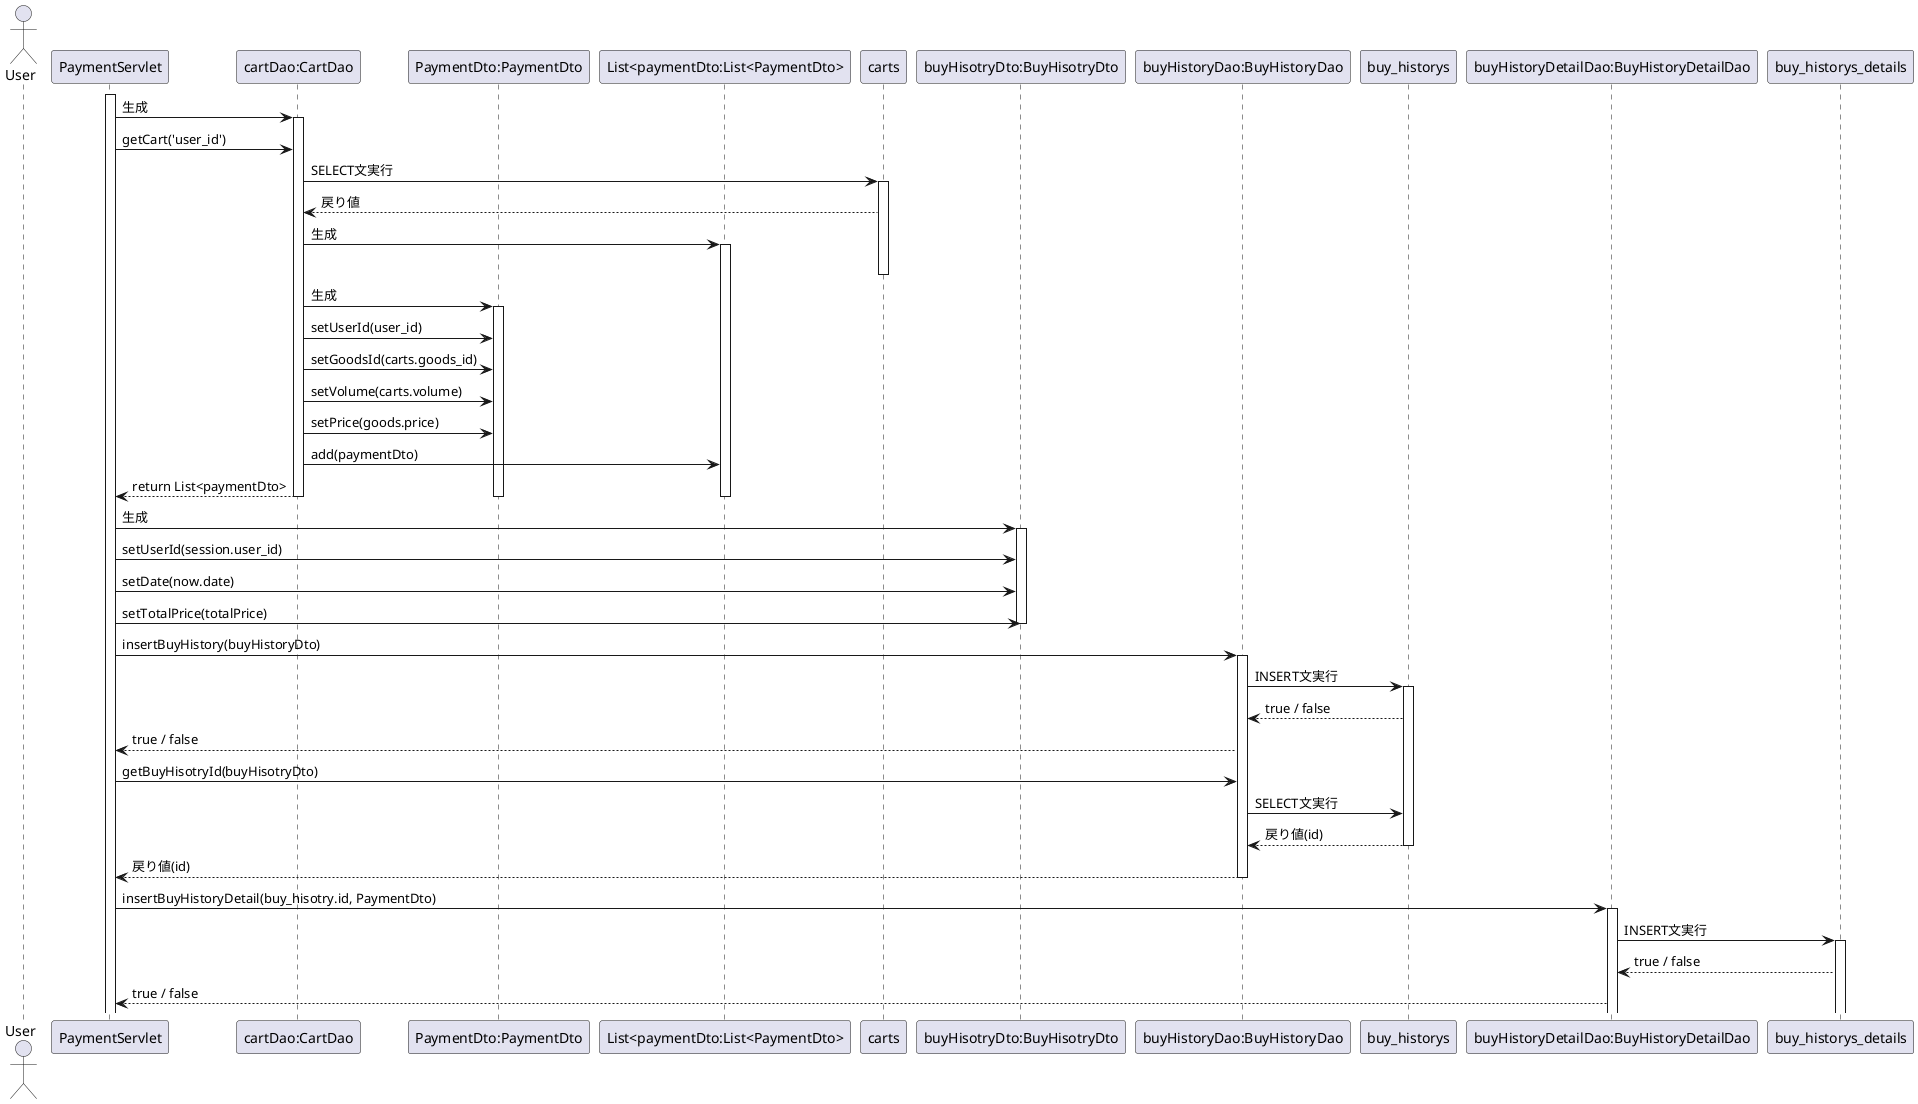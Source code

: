 @startuml
actor User
participant "PaymentServlet" as A
participant "cartDao:CartDao" as B
participant "PaymentDto:PaymentDto" as G
participant "List<paymentDto:List<PaymentDto>" as H
participant "carts" as C
participant "buyHisotryDto:BuyHisotryDto" as J
participant "buyHistoryDao:BuyHistoryDao" as I
participant "buy_historys" as D
participant "buyHistoryDetailDao:BuyHistoryDetailDao" as E
participant "buy_historys_details" as K
activate A
A -> B: 生成
activate B
A -> B: getCart('user_id')
B -> C: SELECT文実行
activate C
C --> B: 戻り値
B -> H:生成
activate H
deactivate C
B -> G: 生成
activate G
B -> G: setUserId(user_id)
B -> G: setGoodsId(carts.goods_id)
B -> G: setVolume(carts.volume)
B -> G: setPrice(goods.price)
B -> H: add(paymentDto)
B --> A: return List<paymentDto>
deactivate G
deactivate H
deactivate B
A -> J:生成
activate J
A -> J: setUserId(session.user_id)
A -> J: setDate(now.date)
A -> J: setTotalPrice(totalPrice)
deactivate J
A -> I: insertBuyHistory(buyHistoryDto)
activate I
I -> D: INSERT文実行
activate D
D --> I: true / false
I --> A: true / false
A -> I: getBuyHisotryId(buyHisotryDto)
I -> D: SELECT文実行
D --> I: 戻り値(id)
deactivate D
I --> A: 戻り値(id)
deactivate I
A -> E: insertBuyHistoryDetail(buy_hisotry.id, PaymentDto) 
activate E
E -> K: INSERT文実行
activate K
K --> E: true / false
E --> A: true / false
@enduml
